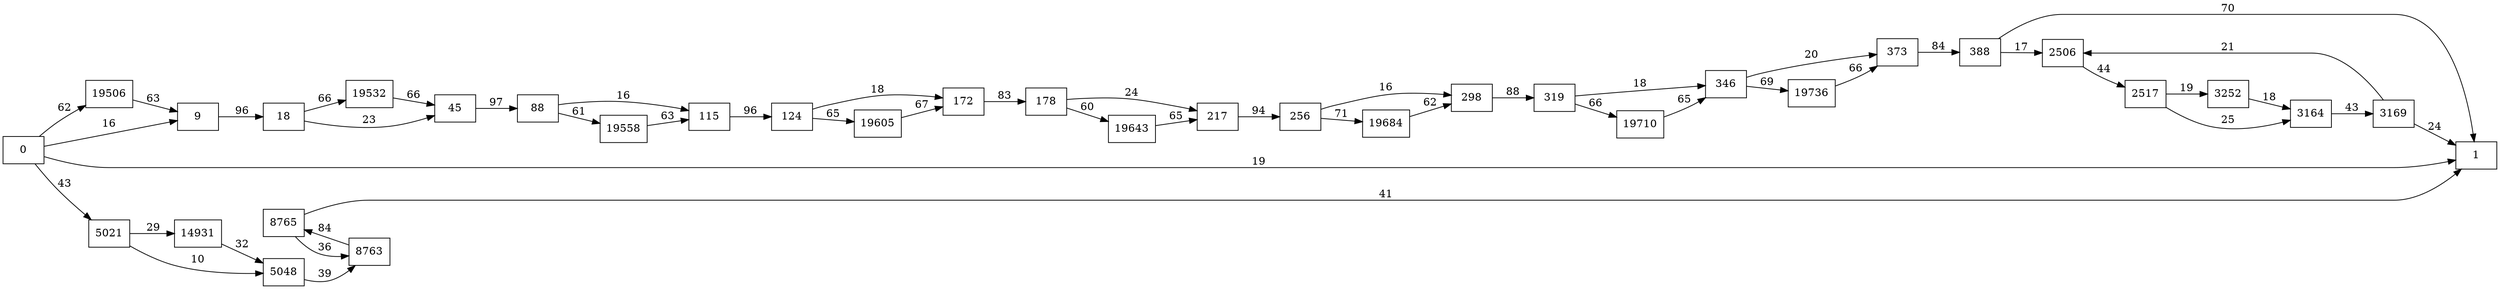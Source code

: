 digraph {
	graph [rankdir=LR]
	node [shape=rectangle]
	9 -> 18 [label=96]
	18 -> 45 [label=23]
	18 -> 19532 [label=66]
	45 -> 88 [label=97]
	88 -> 115 [label=16]
	88 -> 19558 [label=61]
	115 -> 124 [label=96]
	124 -> 172 [label=18]
	124 -> 19605 [label=65]
	172 -> 178 [label=83]
	178 -> 217 [label=24]
	178 -> 19643 [label=60]
	217 -> 256 [label=94]
	256 -> 298 [label=16]
	256 -> 19684 [label=71]
	298 -> 319 [label=88]
	319 -> 346 [label=18]
	319 -> 19710 [label=66]
	346 -> 373 [label=20]
	346 -> 19736 [label=69]
	373 -> 388 [label=84]
	388 -> 2506 [label=17]
	388 -> 1 [label=70]
	2506 -> 2517 [label=44]
	2517 -> 3164 [label=25]
	2517 -> 3252 [label=19]
	3164 -> 3169 [label=43]
	3169 -> 2506 [label=21]
	3169 -> 1 [label=24]
	3252 -> 3164 [label=18]
	5021 -> 5048 [label=10]
	5021 -> 14931 [label=29]
	5048 -> 8763 [label=39]
	8763 -> 8765 [label=84]
	8765 -> 8763 [label=36]
	8765 -> 1 [label=41]
	14931 -> 5048 [label=32]
	19506 -> 9 [label=63]
	19532 -> 45 [label=66]
	19558 -> 115 [label=63]
	19605 -> 172 [label=67]
	19643 -> 217 [label=65]
	19684 -> 298 [label=62]
	19710 -> 346 [label=65]
	19736 -> 373 [label=66]
	0 -> 9 [label=16]
	0 -> 5021 [label=43]
	0 -> 1 [label=19]
	0 -> 19506 [label=62]
}
